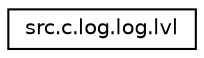 digraph "Graphical Class Hierarchy"
{
  edge [fontname="Helvetica",fontsize="10",labelfontname="Helvetica",labelfontsize="10"];
  node [fontname="Helvetica",fontsize="10",shape=record];
  rankdir="LR";
  Node1 [label="src.c.log.log.lvl",height=0.2,width=0.4,color="black", fillcolor="white", style="filled",URL="$classsrc_1_1c_1_1log_1_1log_1_1lvl.html"];
}
